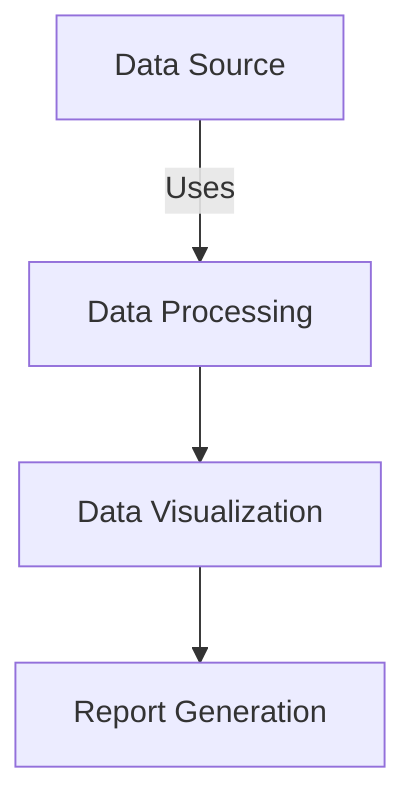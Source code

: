 graph TD
    A["Data Source"] -->|"Uses"| B["Data Processing"]
    B --> C["Data Visualization"]
    C --> D["Report Generation"]